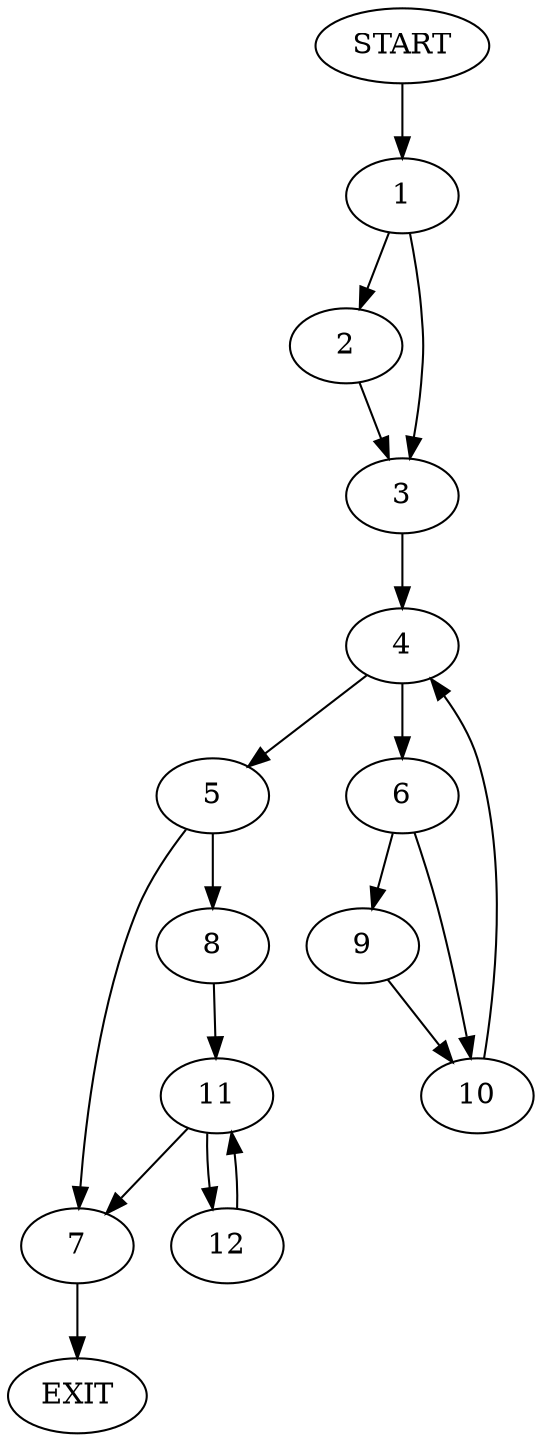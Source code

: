 digraph {
0 [label="START"]
13 [label="EXIT"]
0 -> 1
1 -> 2
1 -> 3
3 -> 4
2 -> 3
4 -> 5
4 -> 6
5 -> 7
5 -> 8
6 -> 9
6 -> 10
10 -> 4
9 -> 10
8 -> 11
7 -> 13
11 -> 7
11 -> 12
12 -> 11
}
